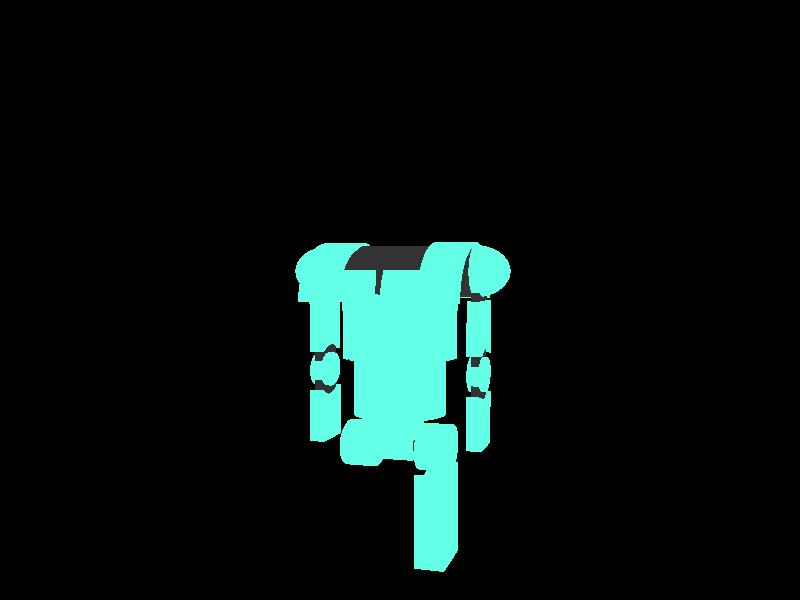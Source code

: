 camera {
	location <3,6.5,-10>
	look_at <0,6,0>
	up <0,1,0>
	right<1,0,0>
}

light_source { 
	<1,7,-8> 
	color rgb<1,1,1> 
}				   

// ===== COLOURED OBJECTS =====
union {
	// Top torso section
	difference {
		cylinder {
			<-1,6,0>,
			<1,6,0>,
			1
		}
		
		union {
			cylinder {
				<-1.1,6,0>,
				<1.1,6,0>,
				0.9
			}
			
			box { 
				<-0.5,6,-0.85>, 
				<0.5,7,0.85>
			}
			
			box { 
				<-1.1,5,-1>, 
				<1.1,6,1>
			}
			
			box {
				<-0.05, 7, 0>
				<0.05, 5, -1>
			}
			
			difference {
			
				cylinder {
					<-0.75,6,0>,
					<-0.7,6,0>,
					1.1
				}
				
				cylinder {
					<-0.75,6,0>,
					<-0.7,6,0>,
					0.97
				}
			}
			
			difference {
					
				cylinder {
					<0.75,6,0>,
					<0.7,6,0>,
					1.1
				}
				
				cylinder {
					<0.75,6,0>,
					<0.7,6,0>,
					0.97
				}
			}
		}
	}
	
	// Right shoulder
	sphere {
		<-1,6.5,0>
		0.44
	}
	
	// Left shoulder
	sphere {
		<1,6.5,0>
		0.44
	}
	
	// Left upper arm
	difference {
		box {
			<0.95,6,0.3>
			<1.15,4.75,-0.3>
		}
		
		cylinder {
			<0.9,4.75,0>
			<1.2,4.75,0>
			0.45
		}
	}
	
	// Left elbow
	cylinder {
		<0.95,4.75,0>
		<1.15,4.75,0>
		0.3
	}
	
	// Left lower arm
	difference {
		box {
			<0.95,4.75,0.3>
			<1.15,3.5,-0.3>
		}
		
		cylinder {
			<0.9,4.75,0>
			<1.2,4.75,0>
			0.45
		}
	}
	
	// Right upper arm
	difference {
		box {
			<-0.95,6,0.3>
			<-1.15,4.75,-0.3>
		}
		
		cylinder {
			<-0.9,4.75,0>
			<-1.2,4.75,0>
			0.45
		}
	}
	
	// Right elbow
	cylinder {
		<-0.95,4.75,0>
		<-1.15,4.75,0>
		0.3
	}
	
	// Right lower arm
	difference {
		box {
			<-0.95,4.75,0.3>
			<-1.15,3.5,-0.3>
		}
		
		cylinder {
			<-0.9,4.75,0>
			<-1.2,4.75,0>
			0.45
		}
	}
	
	// Middle torso section 
	difference
	{
		cylinder {
			<0,6.1,0>,
			<0,5,0>,
			0.75
		}
		
		difference {
			union {
				box {
					<-0.5, 6.2, 1>
					<-0.55, 4.9, -1>
				}
				
				box {
					<0.5, 6.2, 1>
					<0.55, 4.9, -1>
				}
			}
			
			cylinder {
				<0, 6.2, 0>
				<0, 4.9, 0>
				0.7
			}
		}
	}
	
	// Middle torso plate
	intersection {
		cylinder {
			<0, 6.1, 0>
			<0, 5, 0>
			0.85
		}
		
		box {
			<0.4, 5.9, 1>
			<-0.4, 5.2, -1>
		}
	}
	
	// Lower torso section				 
	cylinder {
		<0,5,0>,
		<0,4,0>,
		0.6
	}
	
	// Undercarriage
	cylinder {
		<-0.2,3.7,0>,
		<0.2,3.7,0>,
		0.5
	}
	
	// Right leg upper cylinder
	cylinder {
		<-0.7,3.45,0>,
		<-0.3,3.45,0>,
		0.4
	}
	
	// Left leg upper cylinder
	cylinder {
		<0.7,3.45,0>,
		<0.3,3.45,0>,
		0.4
	}
	
	// Left leg upper section
	difference {
		box {
			<0.7,3.45,0.4>
			<0.3,1.45,-0.4>
		}
		
		cylinder {
			<0.71,3.45,0>
			<0.29,3.45,0>
			0.55
		}
	}
	
	// Left leg upper struts
	//box {
		
	//}
	
	
	pigment { color rgb<100/255,1,231/255> }
}

// ===== GREY OBJECTS =====

union {
	
	// Upper torso shaft
	cylinder {
		<-1,6.5,0>,
		<1,6.5,0>,
		0.44
	} 
	
	// Left upper arm connector
	box {
		<1,4,0.25>
		<1.1,6.5,-0.25>
	}
	
	// Right upper arm connector
	box {
		<-1,4,0.25>
		<-1.1,6.5,-0.25>
	}
	
	// Leg shaft
	cylinder {
		<-0.5,3.45,0>,
		<0.5,3.45,0>,
		0.1
	}
	
	texture {
		pigment { color rgb<0.2,0.2,0.2> }
	}
}